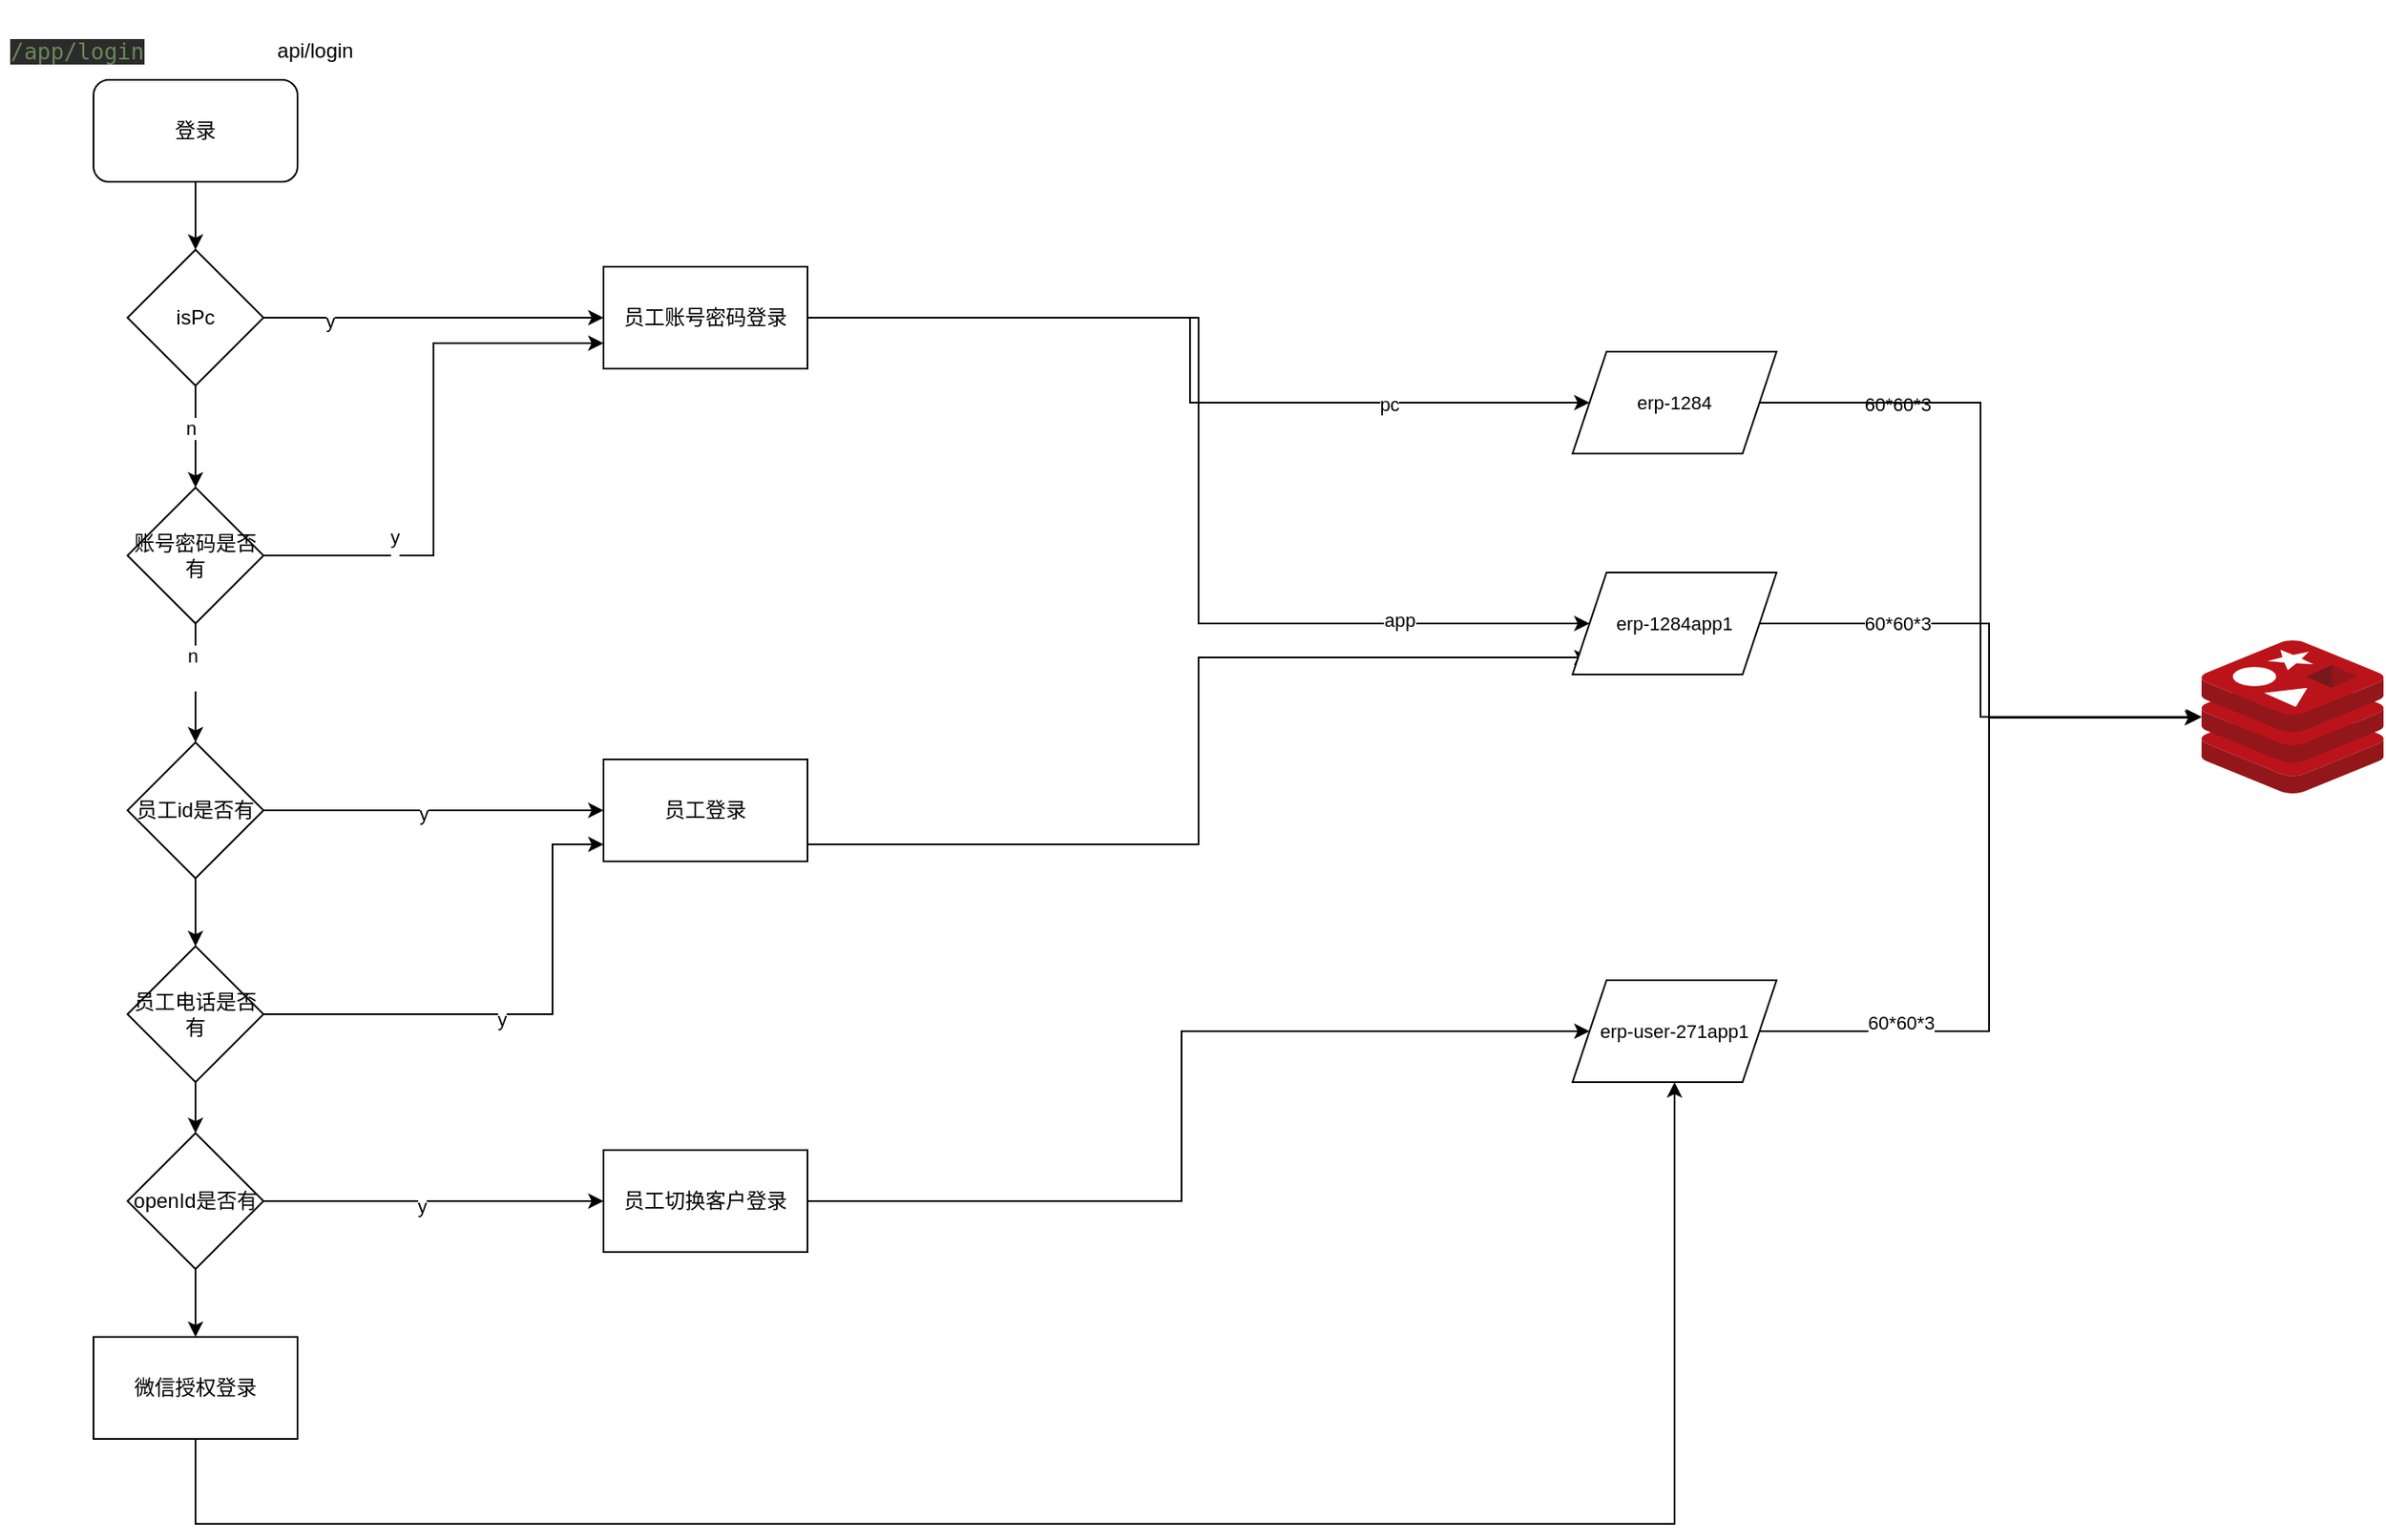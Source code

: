 <mxfile version="24.2.2" type="github">
  <diagram name="第 1 页" id="_N-PvDVG6uPUZHmfjQiG">
    <mxGraphModel dx="1613" dy="696" grid="1" gridSize="10" guides="1" tooltips="1" connect="1" arrows="1" fold="1" page="1" pageScale="1" pageWidth="827" pageHeight="1169" math="0" shadow="0">
      <root>
        <mxCell id="0" />
        <mxCell id="1" parent="0" />
        <mxCell id="1qLdY8RK0upAKAE9O1Ap-11" style="edgeStyle=orthogonalEdgeStyle;rounded=0;orthogonalLoop=1;jettySize=auto;html=1;" edge="1" parent="1" source="1qLdY8RK0upAKAE9O1Ap-1" target="1qLdY8RK0upAKAE9O1Ap-10">
          <mxGeometry relative="1" as="geometry" />
        </mxCell>
        <mxCell id="1qLdY8RK0upAKAE9O1Ap-1" value="登录" style="rounded=1;whiteSpace=wrap;html=1;" vertex="1" parent="1">
          <mxGeometry x="180" y="70" width="120" height="60" as="geometry" />
        </mxCell>
        <mxCell id="1qLdY8RK0upAKAE9O1Ap-75" style="edgeStyle=orthogonalEdgeStyle;rounded=0;orthogonalLoop=1;jettySize=auto;html=1;entryX=0;entryY=0.5;entryDx=0;entryDy=0;" edge="1" parent="1" source="1qLdY8RK0upAKAE9O1Ap-5" target="1qLdY8RK0upAKAE9O1Ap-72">
          <mxGeometry relative="1" as="geometry" />
        </mxCell>
        <mxCell id="1qLdY8RK0upAKAE9O1Ap-79" value="pc" style="edgeLabel;html=1;align=center;verticalAlign=middle;resizable=0;points=[];" vertex="1" connectable="0" parent="1qLdY8RK0upAKAE9O1Ap-75">
          <mxGeometry x="0.538" y="-1" relative="1" as="geometry">
            <mxPoint as="offset" />
          </mxGeometry>
        </mxCell>
        <mxCell id="1qLdY8RK0upAKAE9O1Ap-86" value="60*60*3" style="edgeLabel;html=1;align=center;verticalAlign=middle;resizable=0;points=[];" vertex="1" connectable="0" parent="1qLdY8RK0upAKAE9O1Ap-75">
          <mxGeometry x="0.292" y="-1" relative="1" as="geometry">
            <mxPoint x="361" as="offset" />
          </mxGeometry>
        </mxCell>
        <mxCell id="1qLdY8RK0upAKAE9O1Ap-78" style="edgeStyle=orthogonalEdgeStyle;rounded=0;orthogonalLoop=1;jettySize=auto;html=1;entryX=0;entryY=0.5;entryDx=0;entryDy=0;" edge="1" parent="1" source="1qLdY8RK0upAKAE9O1Ap-5" target="1qLdY8RK0upAKAE9O1Ap-71">
          <mxGeometry relative="1" as="geometry">
            <Array as="points">
              <mxPoint x="830" y="210" />
              <mxPoint x="830" y="390" />
            </Array>
          </mxGeometry>
        </mxCell>
        <mxCell id="1qLdY8RK0upAKAE9O1Ap-80" value="app" style="edgeLabel;html=1;align=center;verticalAlign=middle;resizable=0;points=[];" vertex="1" connectable="0" parent="1qLdY8RK0upAKAE9O1Ap-78">
          <mxGeometry x="0.652" y="2" relative="1" as="geometry">
            <mxPoint x="-1" as="offset" />
          </mxGeometry>
        </mxCell>
        <mxCell id="1qLdY8RK0upAKAE9O1Ap-5" value="员工账号密码登录" style="rounded=0;whiteSpace=wrap;html=1;" vertex="1" parent="1">
          <mxGeometry x="480" y="180" width="120" height="60" as="geometry" />
        </mxCell>
        <mxCell id="1qLdY8RK0upAKAE9O1Ap-12" style="edgeStyle=orthogonalEdgeStyle;rounded=0;orthogonalLoop=1;jettySize=auto;html=1;entryX=0;entryY=0.5;entryDx=0;entryDy=0;" edge="1" parent="1" source="1qLdY8RK0upAKAE9O1Ap-10" target="1qLdY8RK0upAKAE9O1Ap-5">
          <mxGeometry relative="1" as="geometry" />
        </mxCell>
        <mxCell id="1qLdY8RK0upAKAE9O1Ap-13" value="y" style="edgeLabel;html=1;align=center;verticalAlign=middle;resizable=0;points=[];" vertex="1" connectable="0" parent="1qLdY8RK0upAKAE9O1Ap-12">
          <mxGeometry x="-0.613" y="-2" relative="1" as="geometry">
            <mxPoint as="offset" />
          </mxGeometry>
        </mxCell>
        <mxCell id="1qLdY8RK0upAKAE9O1Ap-16" style="edgeStyle=orthogonalEdgeStyle;rounded=0;orthogonalLoop=1;jettySize=auto;html=1;" edge="1" parent="1" source="1qLdY8RK0upAKAE9O1Ap-10">
          <mxGeometry relative="1" as="geometry">
            <mxPoint x="240" y="310" as="targetPoint" />
          </mxGeometry>
        </mxCell>
        <mxCell id="1qLdY8RK0upAKAE9O1Ap-17" value="n" style="edgeLabel;html=1;align=center;verticalAlign=middle;resizable=0;points=[];" vertex="1" connectable="0" parent="1qLdY8RK0upAKAE9O1Ap-16">
          <mxGeometry x="-0.184" y="-3" relative="1" as="geometry">
            <mxPoint as="offset" />
          </mxGeometry>
        </mxCell>
        <mxCell id="1qLdY8RK0upAKAE9O1Ap-10" value="isPc" style="rhombus;whiteSpace=wrap;html=1;" vertex="1" parent="1">
          <mxGeometry x="200" y="170" width="80" height="80" as="geometry" />
        </mxCell>
        <mxCell id="1qLdY8RK0upAKAE9O1Ap-21" style="edgeStyle=orthogonalEdgeStyle;rounded=0;orthogonalLoop=1;jettySize=auto;html=1;entryX=0;entryY=0.75;entryDx=0;entryDy=0;" edge="1" parent="1" source="1qLdY8RK0upAKAE9O1Ap-18" target="1qLdY8RK0upAKAE9O1Ap-5">
          <mxGeometry relative="1" as="geometry" />
        </mxCell>
        <mxCell id="1qLdY8RK0upAKAE9O1Ap-22" value="y&lt;div&gt;&lt;br&gt;&lt;/div&gt;" style="edgeLabel;html=1;align=center;verticalAlign=middle;resizable=0;points=[];" vertex="1" connectable="0" parent="1qLdY8RK0upAKAE9O1Ap-21">
          <mxGeometry x="-0.527" y="4" relative="1" as="geometry">
            <mxPoint as="offset" />
          </mxGeometry>
        </mxCell>
        <mxCell id="1qLdY8RK0upAKAE9O1Ap-23" style="edgeStyle=orthogonalEdgeStyle;rounded=0;orthogonalLoop=1;jettySize=auto;html=1;" edge="1" parent="1" source="1qLdY8RK0upAKAE9O1Ap-18">
          <mxGeometry relative="1" as="geometry">
            <mxPoint x="240" y="460" as="targetPoint" />
          </mxGeometry>
        </mxCell>
        <mxCell id="1qLdY8RK0upAKAE9O1Ap-24" value="n&lt;div&gt;&lt;br&gt;&lt;/div&gt;" style="edgeLabel;html=1;align=center;verticalAlign=middle;resizable=0;points=[];" vertex="1" connectable="0" parent="1qLdY8RK0upAKAE9O1Ap-23">
          <mxGeometry x="-0.266" y="-2" relative="1" as="geometry">
            <mxPoint as="offset" />
          </mxGeometry>
        </mxCell>
        <mxCell id="1qLdY8RK0upAKAE9O1Ap-18" value="账号密码是否有" style="rhombus;whiteSpace=wrap;html=1;" vertex="1" parent="1">
          <mxGeometry x="200" y="310" width="80" height="80" as="geometry" />
        </mxCell>
        <mxCell id="1qLdY8RK0upAKAE9O1Ap-19" value="&lt;pre style=&quot;background-color:#2b2b2b;color:#a9b7c6;font-family:&#39;JetBrains Mono&#39;,monospace;font-size:9.8pt;&quot;&gt;&lt;span style=&quot;color:#6a8759;&quot;&gt;/app/login&lt;/span&gt;&lt;/pre&gt;" style="text;html=1;align=center;verticalAlign=middle;resizable=0;points=[];autosize=1;strokeColor=none;fillColor=none;" vertex="1" parent="1">
          <mxGeometry x="125" y="23" width="90" height="60" as="geometry" />
        </mxCell>
        <mxCell id="1qLdY8RK0upAKAE9O1Ap-20" value="api/login" style="text;html=1;align=center;verticalAlign=middle;resizable=0;points=[];autosize=1;strokeColor=none;fillColor=none;" vertex="1" parent="1">
          <mxGeometry x="275" y="38" width="70" height="30" as="geometry" />
        </mxCell>
        <mxCell id="1qLdY8RK0upAKAE9O1Ap-31" style="edgeStyle=orthogonalEdgeStyle;rounded=0;orthogonalLoop=1;jettySize=auto;html=1;entryX=0;entryY=0.5;entryDx=0;entryDy=0;" edge="1" parent="1" source="1qLdY8RK0upAKAE9O1Ap-25" target="1qLdY8RK0upAKAE9O1Ap-30">
          <mxGeometry relative="1" as="geometry" />
        </mxCell>
        <mxCell id="1qLdY8RK0upAKAE9O1Ap-32" value="y" style="edgeLabel;html=1;align=center;verticalAlign=middle;resizable=0;points=[];" vertex="1" connectable="0" parent="1qLdY8RK0upAKAE9O1Ap-31">
          <mxGeometry x="-0.065" y="-2" relative="1" as="geometry">
            <mxPoint as="offset" />
          </mxGeometry>
        </mxCell>
        <mxCell id="1qLdY8RK0upAKAE9O1Ap-48" style="edgeStyle=orthogonalEdgeStyle;rounded=0;orthogonalLoop=1;jettySize=auto;html=1;" edge="1" parent="1" source="1qLdY8RK0upAKAE9O1Ap-25" target="1qLdY8RK0upAKAE9O1Ap-46">
          <mxGeometry relative="1" as="geometry" />
        </mxCell>
        <mxCell id="1qLdY8RK0upAKAE9O1Ap-25" value="员工id是否有" style="rhombus;whiteSpace=wrap;html=1;" vertex="1" parent="1">
          <mxGeometry x="200" y="460" width="80" height="80" as="geometry" />
        </mxCell>
        <mxCell id="1qLdY8RK0upAKAE9O1Ap-81" style="edgeStyle=orthogonalEdgeStyle;rounded=0;orthogonalLoop=1;jettySize=auto;html=1;entryX=0;entryY=0.5;entryDx=0;entryDy=0;" edge="1" parent="1">
          <mxGeometry relative="1" as="geometry">
            <mxPoint x="600" y="520" as="sourcePoint" />
            <mxPoint x="1060" y="410" as="targetPoint" />
            <Array as="points">
              <mxPoint x="830" y="520" />
              <mxPoint x="830" y="410" />
            </Array>
          </mxGeometry>
        </mxCell>
        <mxCell id="1qLdY8RK0upAKAE9O1Ap-30" value="员工登录" style="rounded=0;whiteSpace=wrap;html=1;" vertex="1" parent="1">
          <mxGeometry x="480" y="470" width="120" height="60" as="geometry" />
        </mxCell>
        <mxCell id="1qLdY8RK0upAKAE9O1Ap-39" style="edgeStyle=orthogonalEdgeStyle;rounded=0;orthogonalLoop=1;jettySize=auto;html=1;" edge="1" parent="1" source="1qLdY8RK0upAKAE9O1Ap-35" target="1qLdY8RK0upAKAE9O1Ap-37">
          <mxGeometry relative="1" as="geometry" />
        </mxCell>
        <mxCell id="1qLdY8RK0upAKAE9O1Ap-40" value="y" style="edgeLabel;html=1;align=center;verticalAlign=middle;resizable=0;points=[];" vertex="1" connectable="0" parent="1qLdY8RK0upAKAE9O1Ap-39">
          <mxGeometry x="-0.068" y="-3" relative="1" as="geometry">
            <mxPoint as="offset" />
          </mxGeometry>
        </mxCell>
        <mxCell id="1qLdY8RK0upAKAE9O1Ap-50" style="edgeStyle=orthogonalEdgeStyle;rounded=0;orthogonalLoop=1;jettySize=auto;html=1;" edge="1" parent="1" source="1qLdY8RK0upAKAE9O1Ap-35">
          <mxGeometry relative="1" as="geometry">
            <mxPoint x="240" y="810" as="targetPoint" />
          </mxGeometry>
        </mxCell>
        <mxCell id="1qLdY8RK0upAKAE9O1Ap-35" value="openId是否有" style="rhombus;whiteSpace=wrap;html=1;" vertex="1" parent="1">
          <mxGeometry x="200" y="690" width="80" height="80" as="geometry" />
        </mxCell>
        <mxCell id="1qLdY8RK0upAKAE9O1Ap-83" style="edgeStyle=orthogonalEdgeStyle;rounded=0;orthogonalLoop=1;jettySize=auto;html=1;entryX=0;entryY=0.5;entryDx=0;entryDy=0;" edge="1" parent="1" source="1qLdY8RK0upAKAE9O1Ap-37" target="1qLdY8RK0upAKAE9O1Ap-82">
          <mxGeometry relative="1" as="geometry">
            <Array as="points">
              <mxPoint x="820" y="730" />
              <mxPoint x="820" y="630" />
            </Array>
          </mxGeometry>
        </mxCell>
        <mxCell id="1qLdY8RK0upAKAE9O1Ap-37" value="员工切换客户登录" style="rounded=0;whiteSpace=wrap;html=1;" vertex="1" parent="1">
          <mxGeometry x="480" y="700" width="120" height="60" as="geometry" />
        </mxCell>
        <mxCell id="1qLdY8RK0upAKAE9O1Ap-44" style="edgeStyle=orthogonalEdgeStyle;rounded=0;orthogonalLoop=1;jettySize=auto;html=1;" edge="1" source="1qLdY8RK0upAKAE9O1Ap-46" target="1qLdY8RK0upAKAE9O1Ap-30" parent="1">
          <mxGeometry relative="1" as="geometry">
            <mxPoint x="480" y="620" as="targetPoint" />
            <Array as="points">
              <mxPoint x="450" y="620" />
              <mxPoint x="450" y="520" />
            </Array>
          </mxGeometry>
        </mxCell>
        <mxCell id="1qLdY8RK0upAKAE9O1Ap-45" value="y" style="edgeLabel;html=1;align=center;verticalAlign=middle;resizable=0;points=[];" vertex="1" connectable="0" parent="1qLdY8RK0upAKAE9O1Ap-44">
          <mxGeometry x="-0.068" y="-3" relative="1" as="geometry">
            <mxPoint as="offset" />
          </mxGeometry>
        </mxCell>
        <mxCell id="1qLdY8RK0upAKAE9O1Ap-49" style="edgeStyle=orthogonalEdgeStyle;rounded=0;orthogonalLoop=1;jettySize=auto;html=1;" edge="1" parent="1" source="1qLdY8RK0upAKAE9O1Ap-46" target="1qLdY8RK0upAKAE9O1Ap-35">
          <mxGeometry relative="1" as="geometry" />
        </mxCell>
        <mxCell id="1qLdY8RK0upAKAE9O1Ap-46" value="员工电话是否有" style="rhombus;whiteSpace=wrap;html=1;" vertex="1" parent="1">
          <mxGeometry x="200" y="580" width="80" height="80" as="geometry" />
        </mxCell>
        <mxCell id="1qLdY8RK0upAKAE9O1Ap-84" style="edgeStyle=orthogonalEdgeStyle;rounded=0;orthogonalLoop=1;jettySize=auto;html=1;" edge="1" parent="1" source="1qLdY8RK0upAKAE9O1Ap-52" target="1qLdY8RK0upAKAE9O1Ap-82">
          <mxGeometry relative="1" as="geometry">
            <Array as="points">
              <mxPoint x="240" y="920" />
              <mxPoint x="1110" y="920" />
            </Array>
          </mxGeometry>
        </mxCell>
        <mxCell id="1qLdY8RK0upAKAE9O1Ap-52" value="微信授权登录" style="rounded=0;whiteSpace=wrap;html=1;" vertex="1" parent="1">
          <mxGeometry x="180" y="810" width="120" height="60" as="geometry" />
        </mxCell>
        <mxCell id="1qLdY8RK0upAKAE9O1Ap-63" value="" style="image;sketch=0;aspect=fixed;html=1;points=[];align=center;fontSize=12;image=img/lib/mscae/Cache_Redis_Product.svg;" vertex="1" parent="1">
          <mxGeometry x="1420" y="400" width="107.14" height="90" as="geometry" />
        </mxCell>
        <mxCell id="1qLdY8RK0upAKAE9O1Ap-74" style="edgeStyle=orthogonalEdgeStyle;rounded=0;orthogonalLoop=1;jettySize=auto;html=1;" edge="1" parent="1" source="1qLdY8RK0upAKAE9O1Ap-71" target="1qLdY8RK0upAKAE9O1Ap-63">
          <mxGeometry relative="1" as="geometry" />
        </mxCell>
        <mxCell id="1qLdY8RK0upAKAE9O1Ap-71" value="&lt;span style=&quot;font-size: 11px; text-wrap: nowrap; background-color: rgb(255, 255, 255);&quot;&gt;erp-1284app1&lt;/span&gt;" style="shape=parallelogram;perimeter=parallelogramPerimeter;whiteSpace=wrap;html=1;fixedSize=1;" vertex="1" parent="1">
          <mxGeometry x="1050" y="360" width="120" height="60" as="geometry" />
        </mxCell>
        <mxCell id="1qLdY8RK0upAKAE9O1Ap-73" style="edgeStyle=orthogonalEdgeStyle;rounded=0;orthogonalLoop=1;jettySize=auto;html=1;" edge="1" parent="1" source="1qLdY8RK0upAKAE9O1Ap-72" target="1qLdY8RK0upAKAE9O1Ap-63">
          <mxGeometry relative="1" as="geometry">
            <Array as="points">
              <mxPoint x="1290" y="260" />
              <mxPoint x="1290" y="445" />
            </Array>
          </mxGeometry>
        </mxCell>
        <mxCell id="1qLdY8RK0upAKAE9O1Ap-72" value="&lt;span style=&quot;font-size: 11px; text-wrap: nowrap; background-color: rgb(255, 255, 255);&quot;&gt;erp-1284&lt;/span&gt;" style="shape=parallelogram;perimeter=parallelogramPerimeter;whiteSpace=wrap;html=1;fixedSize=1;" vertex="1" parent="1">
          <mxGeometry x="1050" y="230" width="120" height="60" as="geometry" />
        </mxCell>
        <mxCell id="1qLdY8RK0upAKAE9O1Ap-82" value="&lt;span style=&quot;font-size: 11px; text-wrap: nowrap;&quot;&gt;erp-user-271app1&lt;/span&gt;" style="shape=parallelogram;perimeter=parallelogramPerimeter;whiteSpace=wrap;html=1;fixedSize=1;" vertex="1" parent="1">
          <mxGeometry x="1050" y="600" width="120" height="60" as="geometry" />
        </mxCell>
        <mxCell id="1qLdY8RK0upAKAE9O1Ap-85" style="edgeStyle=orthogonalEdgeStyle;rounded=0;orthogonalLoop=1;jettySize=auto;html=1;entryX=-0.009;entryY=0.506;entryDx=0;entryDy=0;entryPerimeter=0;" edge="1" parent="1" source="1qLdY8RK0upAKAE9O1Ap-82" target="1qLdY8RK0upAKAE9O1Ap-63">
          <mxGeometry relative="1" as="geometry" />
        </mxCell>
        <mxCell id="1qLdY8RK0upAKAE9O1Ap-87" value="60*60*3" style="edgeLabel;html=1;align=center;verticalAlign=middle;resizable=0;points=[];" vertex="1" connectable="0" parent="1">
          <mxGeometry x="1241" y="390.0" as="geometry" />
        </mxCell>
        <mxCell id="1qLdY8RK0upAKAE9O1Ap-88" value="60*60*3" style="edgeLabel;html=1;align=center;verticalAlign=middle;resizable=0;points=[];" vertex="1" connectable="0" parent="1">
          <mxGeometry x="1270" y="480.0" as="geometry">
            <mxPoint x="-27" y="145" as="offset" />
          </mxGeometry>
        </mxCell>
      </root>
    </mxGraphModel>
  </diagram>
</mxfile>
